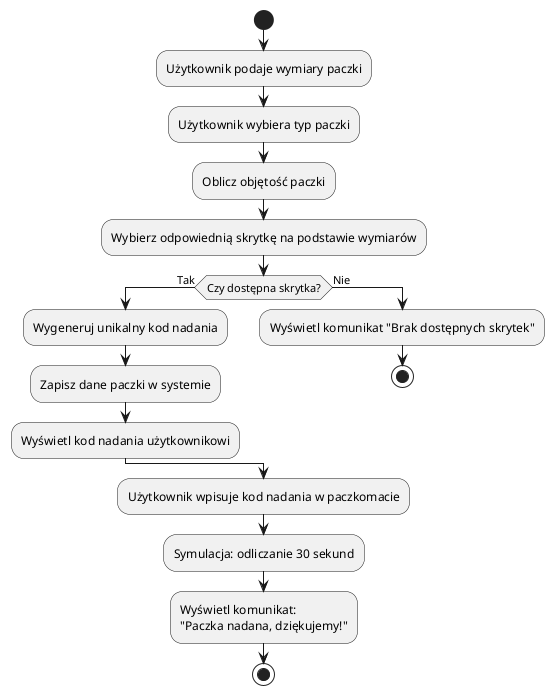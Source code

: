 @startuml
start

:Użytkownik podaje wymiary paczki;
:Użytkownik wybiera typ paczki;

:Oblicz objętość paczki;
:Wybierz odpowiednią skrytkę na podstawie wymiarów;

if (Czy dostępna skrytka?) then (Tak)
  :Wygeneruj unikalny kod nadania;
  :Zapisz dane paczki w systemie;
  :Wyświetl kod nadania użytkownikowi;
else (Nie)
  :Wyświetl komunikat "Brak dostępnych skrytek";
  stop
endif

:Użytkownik wpisuje kod nadania w paczkomacie;

:Symulacja: odliczanie 30 sekund;
:Wyświetl komunikat:
"Paczka nadana, dziękujemy!";

stop
@enduml

